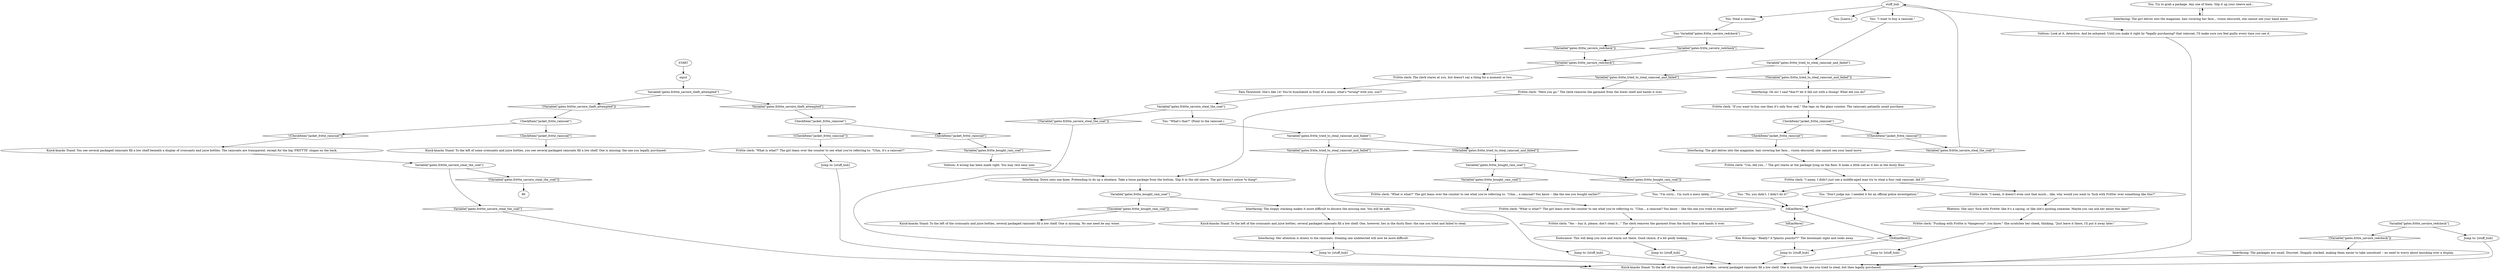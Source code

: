 # FRITTE / KNICK-KNACKS STAND
# The counter.
# ==================================================
digraph G {
	  0 [label="START"];
	  1 [label="input"];
	  2 [label="Frittte clerk: \"I mean, I didn't just see a middle-aged man try to steal a four reál raincoat, did I?\""];
	  3 [label="Variable[\"gates.frittte_savoire_steal_the_coat\"]"];
	  4 [label="Variable[\"gates.frittte_savoire_steal_the_coat\"]", shape=diamond];
	  5 [label="!(Variable[\"gates.frittte_savoire_steal_the_coat\"])", shape=diamond];
	  6 [label="Variable[\"gates.fritte_tried_to_steal_raincoat_and_failed\"]"];
	  7 [label="Variable[\"gates.fritte_tried_to_steal_raincoat_and_failed\"]", shape=diamond];
	  8 [label="!(Variable[\"gates.fritte_tried_to_steal_raincoat_and_failed\"])", shape=diamond];
	  9 [label="CheckItem(\"jacket_fritte_raincoat\")"];
	  10 [label="CheckItem(\"jacket_fritte_raincoat\")", shape=diamond];
	  11 [label="!(CheckItem(\"jacket_fritte_raincoat\"))", shape=diamond];
	  12 [label="You: Try to grab a package. Any one of them. Slip it up your sleeve and..."];
	  13 [label="Knick-knacks Stand: To the left of some croissants and juice bottles, you see several packaged raincoats fill a low shelf. One is missing: the one you legally purchased."];
	  14 [label="Rhetoric: She says 'fuck with Frittte' like it's a saying, or like she's quoting someone. Maybe you can ask her about this later?"];
	  15 [label="You: [Leave.]"];
	  16 [label="You: \"No, you didn't. I didn't do it!\""];
	  17 [label="CheckItem(\"jacket_fritte_raincoat\")"];
	  18 [label="CheckItem(\"jacket_fritte_raincoat\")", shape=diamond];
	  19 [label="!(CheckItem(\"jacket_fritte_raincoat\"))", shape=diamond];
	  20 [label="Knick-knacks Stand: To the left of the croissants and juice bottles, several packaged raincoats fill a low shelf. One is missing. No one need be any wiser."];
	  21 [label="Kim Kitsuragi: \"Really? A *plastic poncho*?\" The lieutenant sighs and looks away."];
	  22 [label="You: Steal a raincoat."];
	  23 [label="You: Variable[\"gates.fritte_savoire_redcheck\"]"];
	  24 [label="Variable[\"gates.fritte_savoire_redcheck\"]", shape=diamond];
	  25 [label="!(Variable[\"gates.fritte_savoire_redcheck\"])", shape=diamond];
	  26 [label="IsKimHere()"];
	  27 [label="IsKimHere()", shape=diamond];
	  28 [label="!(IsKimHere())", shape=diamond];
	  29 [label="Pain Threshold: She's like 14! You're humiliated in front of a minor, what's *wrong* with you, son?!"];
	  30 [label="You: \"Don't judge me. I needed it for an official police investigation.\""];
	  31 [label="Jump to: [stuff_hub]"];
	  32 [label="Jump to: [stuff_hub]"];
	  33 [label="Frittte clerk: \"Fucking with Frittte is *dangerous*, you know.\" She scratches her cheek, thinking. \"Just leave it there, I'll put it away later.\""];
	  34 [label="CheckItem(\"jacket_fritte_raincoat\")"];
	  35 [label="CheckItem(\"jacket_fritte_raincoat\")", shape=diamond];
	  36 [label="!(CheckItem(\"jacket_fritte_raincoat\"))", shape=diamond];
	  37 [label="Knick-knacks Stand: You see several packaged raincoats fill a low shelf beneath a display of croissants and juice bottles. The raincoats are transparent, except for the big 'FRITTTE' slogan on the back."];
	  38 [label="You: \"I want to buy a raincoat.\""];
	  39 [label="Variable[\"gates.fritte_bought_rain_coat\"]"];
	  40 [label="Variable[\"gates.fritte_bought_rain_coat\"]", shape=diamond];
	  41 [label="!(Variable[\"gates.fritte_bought_rain_coat\"])", shape=diamond];
	  42 [label="Variable[\"gates.fritte_tried_to_steal_raincoat_and_failed\"]"];
	  43 [label="Variable[\"gates.fritte_tried_to_steal_raincoat_and_failed\"]", shape=diamond];
	  44 [label="!(Variable[\"gates.fritte_tried_to_steal_raincoat_and_failed\"])", shape=diamond];
	  45 [label="Variable[\"gates.frittte_savoire_theft_attempted\"]"];
	  46 [label="Variable[\"gates.frittte_savoire_theft_attempted\"]", shape=diamond];
	  47 [label="!(Variable[\"gates.frittte_savoire_theft_attempted\"])", shape=diamond];
	  48 [label="Frittte clerk: \"What is what?\" The girl leans over the counter to see what you're referring to. \"Uhm... a raincoat? You know -- like the one you bought earlier?\""];
	  49 [label="Variable[\"gates.fritte_savoire_redcheck\"]"];
	  50 [label="Variable[\"gates.fritte_savoire_redcheck\"]", shape=diamond];
	  51 [label="!(Variable[\"gates.fritte_savoire_redcheck\"])", shape=diamond];
	  52 [label="Jump to: [stuff_hub]"];
	  53 [label="Variable[\"gates.fritte_bought_rain_coat\"]"];
	  54 [label="Variable[\"gates.fritte_bought_rain_coat\"]", shape=diamond];
	  55 [label="!(Variable[\"gates.fritte_bought_rain_coat\"])", shape=diamond];
	  56 [label="Interfacing: The sloppy stacking makes it more difficult to discern the missing one. You will be safe."];
	  57 [label="Interfacing: The girl delves into the magazine, hair covering her face... vision obscured, she cannot see your hand move."];
	  58 [label="Frittte clerk: The clerk stares at you, but doesn't say a thing for a moment or two."];
	  59 [label="Jump to: [stuff_hub]"];
	  60 [label="Jump to: [stuff_hub]"];
	  61 [label="Frittte clerk: \"What is what?\" The girl leans over the counter to see what you're referring to. \"Uhm... a raincoat? You know -- like the one you tried to steal earlier?\""];
	  62 [label="Jump to: [stuff_hub]"];
	  63 [label="Knick-knacks Stand: To the left of the croissants and juice bottles, several packaged raincoats fill a low shelf. One, however, lies in the dusty floor: the one you tried and failed to steal."];
	  64 [label="Frittte clerk: \"What is what?\" The girl leans over the counter to see what you're referring to. \"Uhm, it's a raincoat?\""];
	  65 [label="You: \"I'm sorry... I'm such a mess lately...\""];
	  66 [label="Frittte clerk: \"I mean, it doesn't even cost that much... like, why would you want to 'fuck with Frittte' over something like this?\""];
	  67 [label="Variable[\"gates.frittte_savoire_steal_the_coat\"]"];
	  68 [label="Variable[\"gates.frittte_savoire_steal_the_coat\"]", shape=diamond];
	  69 [label="!(Variable[\"gates.frittte_savoire_steal_the_coat\"])", shape=diamond];
	  70 [label="You: \"What's that?\" (Point to the raincoat.)"];
	  71 [label="Volition: Look at it, detective. And be ashamed. Until you make it right by *legally purchasing* that raincoat, I'll make sure you feel guilty every time you see it."];
	  72 [label="Interfacing: Her attention is drawn to the raincoats. Stealing one undetected will now be more difficult."];
	  73 [label="stuff_hub"];
	  74 [label="Knick-knacks Stand: To the left of the croissants and juice bottles, several packaged raincoats fill a low shelf. One is missing: the one you tried to steal, but then legally purchased."];
	  75 [label="Volition: A wrong has been made right. You may rest easy now."];
	  76 [label="Endurance: This will keep you nice and warm out there. Good choice, if a bit goofy looking..."];
	  77 [label="Interfacing: Down onto one knee. Pretending to do up a shoelace. Take a loose package from the bottom. Slip it in the old sleeve. The girl doesn't notice *a thing*."];
	  78 [label="Frittte clerk: \"Um, did you...\" The girl stares at the package lying on the floor. It looks a little sad as it lies in the dusty floor."];
	  79 [label="Frittte clerk: \"If you want to buy one then it's only four reál.\" She taps on the glass counter. The raincoats patiently await purchase."];
	  80 [label="Jump to: [stuff_hub]"];
	  81 [label="Frittte clerk: \"Yes -- buy it, please, don't steal it...\" The clerk removes the garment from the dusty floor and hands it over."];
	  82 [label="Frittte clerk: \"Here you go.\" The clerk removes the garment from the lower shelf and hands it over."];
	  83 [label="Interfacing: Oh no! I said *don't* let it fall out with a thump! What did you do?"];
	  84 [label="Interfacing: The girl delves into the magazine, hair covering her face... vision obscured, she cannot see your hand move."];
	  85 [label="Interfacing: The packages are small. Discreet. Sloppily stacked, making them easier to take unnoticed -- no need to worry about knocking over a display."];
	  0 -> 1
	  1 -> 45
	  2 -> 16
	  2 -> 66
	  2 -> 30
	  3 -> 4
	  3 -> 5
	  4 -> 74
	  5 -> 86
	  6 -> 8
	  6 -> 7
	  7 -> 82
	  8 -> 83
	  9 -> 10
	  9 -> 11
	  10 -> 57
	  11 -> 68
	  12 -> 84
	  14 -> 33
	  16 -> 26
	  17 -> 18
	  17 -> 19
	  18 -> 13
	  19 -> 37
	  21 -> 59
	  22 -> 23
	  23 -> 24
	  23 -> 25
	  24 -> 50
	  25 -> 50
	  26 -> 27
	  26 -> 28
	  27 -> 21
	  28 -> 59
	  29 -> 67
	  30 -> 26
	  31 -> 74
	  32 -> 74
	  33 -> 31
	  34 -> 35
	  34 -> 36
	  35 -> 54
	  36 -> 64
	  37 -> 3
	  38 -> 6
	  39 -> 40
	  39 -> 41
	  40 -> 48
	  41 -> 65
	  42 -> 43
	  42 -> 44
	  43 -> 62
	  44 -> 39
	  45 -> 46
	  45 -> 47
	  46 -> 34
	  47 -> 17
	  48 -> 61
	  49 -> 51
	  49 -> 52
	  50 -> 58
	  51 -> 85
	  52 -> 74
	  53 -> 56
	  53 -> 55
	  54 -> 75
	  55 -> 20
	  56 -> 63
	  57 -> 78
	  58 -> 29
	  59 -> 74
	  60 -> 74
	  61 -> 81
	  62 -> 74
	  63 -> 72
	  64 -> 80
	  65 -> 26
	  66 -> 14
	  67 -> 69
	  67 -> 70
	  68 -> 73
	  69 -> 32
	  70 -> 42
	  71 -> 74
	  72 -> 32
	  73 -> 22
	  73 -> 15
	  73 -> 38
	  73 -> 71
	  75 -> 77
	  76 -> 60
	  77 -> 53
	  78 -> 2
	  79 -> 9
	  80 -> 74
	  81 -> 76
	  82 -> 77
	  83 -> 79
	  84 -> 12
	  85 -> 74
}

